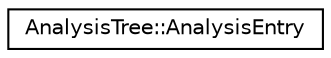 digraph "Graphical Class Hierarchy"
{
  edge [fontname="Helvetica",fontsize="10",labelfontname="Helvetica",labelfontsize="10"];
  node [fontname="Helvetica",fontsize="10",shape=record];
  rankdir="LR";
  Node1 [label="AnalysisTree::AnalysisEntry",height=0.2,width=0.4,color="black", fillcolor="white", style="filled",URL="$d4/d1b/classAnalysisTree_1_1AnalysisEntry.html",tooltip="AnalysisEntry keeps list of Variables from one or more branches. Before each event AnalysisEntry eval..."];
}

